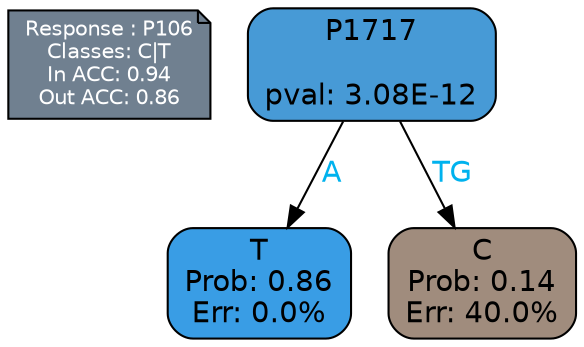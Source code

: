 digraph Tree {
node [shape=box, style="filled, rounded", color="black", fontname=helvetica] ;
graph [ranksep=equally, splines=polylines, bgcolor=transparent, dpi=600] ;
edge [fontname=helvetica] ;
LEGEND [label="Response : P106
Classes: C|T
In ACC: 0.94
Out ACC: 0.86
",shape=note,align=left,style=filled,fillcolor="slategray",fontcolor="white",fontsize=10];1 [label="P1717

pval: 3.08E-12", fillcolor="#479ad6"] ;
2 [label="T
Prob: 0.86
Err: 0.0%", fillcolor="#399de5"] ;
3 [label="C
Prob: 0.14
Err: 40.0%", fillcolor="#a08c7d"] ;
1 -> 2 [label="A",fontcolor=deepskyblue2] ;
1 -> 3 [label="TG",fontcolor=deepskyblue2] ;
{rank = same; 2;3;}{rank = same; LEGEND;1;}}
